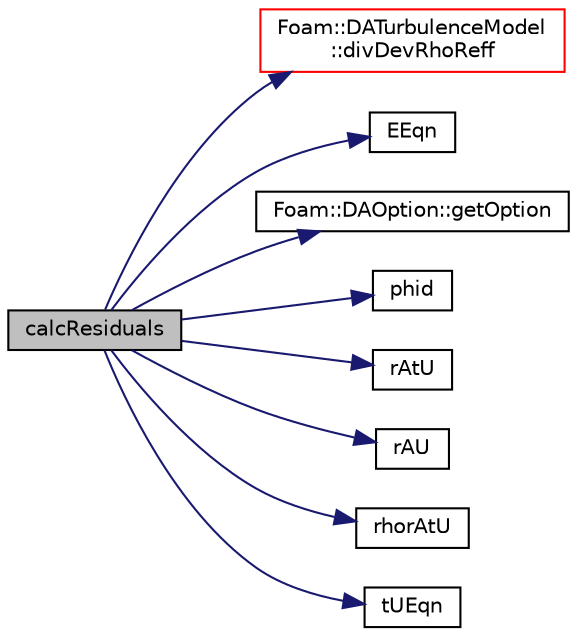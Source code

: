 digraph "calcResiduals"
{
  bgcolor="transparent";
  edge [fontname="Helvetica",fontsize="10",labelfontname="Helvetica",labelfontsize="10"];
  node [fontname="Helvetica",fontsize="10",shape=record];
  rankdir="LR";
  Node24 [label="calcResiduals",height=0.2,width=0.4,color="black", fillcolor="grey75", style="filled", fontcolor="black"];
  Node24 -> Node25 [color="midnightblue",fontsize="10",style="solid",fontname="Helvetica"];
  Node25 [label="Foam::DATurbulenceModel\l::divDevRhoReff",height=0.2,width=0.4,color="red",URL="$classFoam_1_1DATurbulenceModel.html#a0c7033497464f2d4fd1241104e55bc51",tooltip="divDev terms "];
  Node24 -> Node28 [color="midnightblue",fontsize="10",style="solid",fontname="Helvetica"];
  Node28 [label="EEqn",height=0.2,width=0.4,color="black",URL="$EEqnRhoSimpleC_8H.html#ad6fb53c980fcf1747064d331735299bc"];
  Node24 -> Node29 [color="midnightblue",fontsize="10",style="solid",fontname="Helvetica"];
  Node29 [label="Foam::DAOption::getOption",height=0.2,width=0.4,color="black",URL="$classFoam_1_1DAOption.html#a4d6d2622f32c466e367526f5cc05d0fb",tooltip="get an option from subDict and key "];
  Node24 -> Node30 [color="midnightblue",fontsize="10",style="solid",fontname="Helvetica"];
  Node30 [label="phid",height=0.2,width=0.4,color="black",URL="$pEqnRhoSimpleC_8H.html#afb7e6c9b063485a0fb35e16d0e0b84a9"];
  Node24 -> Node31 [color="midnightblue",fontsize="10",style="solid",fontname="Helvetica"];
  Node31 [label="rAtU",height=0.2,width=0.4,color="black",URL="$pEqnRhoSimpleC_8H.html#af0ca220b579a630d505b444580d37b50"];
  Node24 -> Node32 [color="midnightblue",fontsize="10",style="solid",fontname="Helvetica"];
  Node32 [label="rAU",height=0.2,width=0.4,color="black",URL="$pEqnRhoSimpleC_8H.html#a4ae3ff6f0732a8a206a641d7ff2d9f7d"];
  Node24 -> Node33 [color="midnightblue",fontsize="10",style="solid",fontname="Helvetica"];
  Node33 [label="rhorAtU",height=0.2,width=0.4,color="black",URL="$pEqnRhoSimpleC_8H.html#a142b9c53809c41ee952c0f8753de25c8"];
  Node24 -> Node34 [color="midnightblue",fontsize="10",style="solid",fontname="Helvetica"];
  Node34 [label="tUEqn",height=0.2,width=0.4,color="black",URL="$UEqnRhoSimpleC_8H.html#a9049e0a4ec4ba05187c2c500ad21958a"];
}
